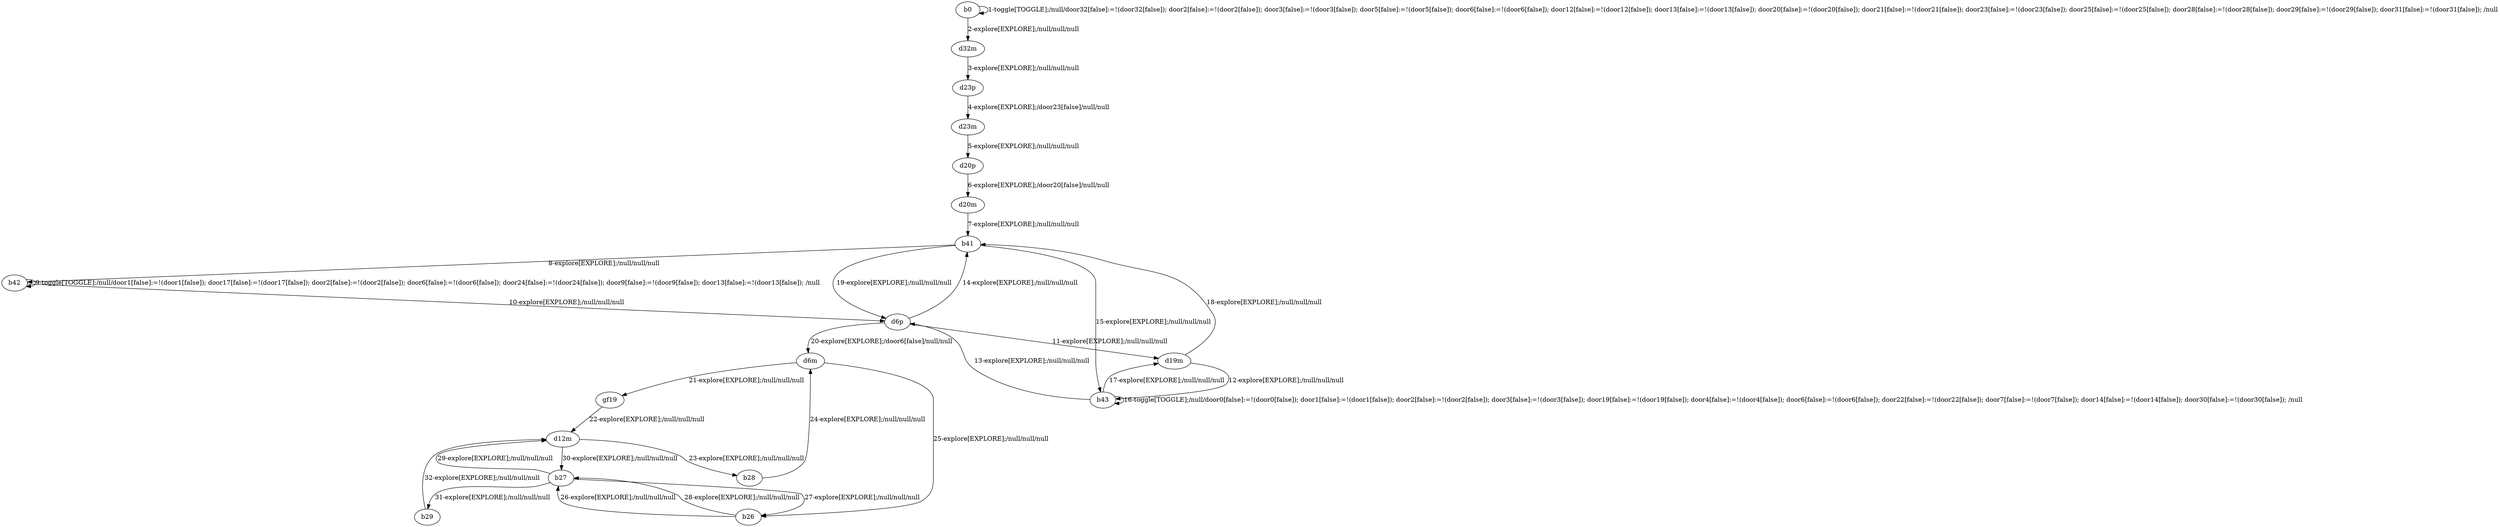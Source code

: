 # Total number of goals covered by this test: 2
# b29 --> d12m
# b27 --> b29

digraph g {
"b0" -> "b0" [label = "1-toggle[TOGGLE];/null/door32[false]:=!(door32[false]); door2[false]:=!(door2[false]); door3[false]:=!(door3[false]); door5[false]:=!(door5[false]); door6[false]:=!(door6[false]); door12[false]:=!(door12[false]); door13[false]:=!(door13[false]); door20[false]:=!(door20[false]); door21[false]:=!(door21[false]); door23[false]:=!(door23[false]); door25[false]:=!(door25[false]); door28[false]:=!(door28[false]); door29[false]:=!(door29[false]); door31[false]:=!(door31[false]); /null"];
"b0" -> "d32m" [label = "2-explore[EXPLORE];/null/null/null"];
"d32m" -> "d23p" [label = "3-explore[EXPLORE];/null/null/null"];
"d23p" -> "d23m" [label = "4-explore[EXPLORE];/door23[false]/null/null"];
"d23m" -> "d20p" [label = "5-explore[EXPLORE];/null/null/null"];
"d20p" -> "d20m" [label = "6-explore[EXPLORE];/door20[false]/null/null"];
"d20m" -> "b41" [label = "7-explore[EXPLORE];/null/null/null"];
"b41" -> "b42" [label = "8-explore[EXPLORE];/null/null/null"];
"b42" -> "b42" [label = "9-toggle[TOGGLE];/null/door1[false]:=!(door1[false]); door17[false]:=!(door17[false]); door2[false]:=!(door2[false]); door6[false]:=!(door6[false]); door24[false]:=!(door24[false]); door9[false]:=!(door9[false]); door13[false]:=!(door13[false]); /null"];
"b42" -> "d6p" [label = "10-explore[EXPLORE];/null/null/null"];
"d6p" -> "d19m" [label = "11-explore[EXPLORE];/null/null/null"];
"d19m" -> "b43" [label = "12-explore[EXPLORE];/null/null/null"];
"b43" -> "d6p" [label = "13-explore[EXPLORE];/null/null/null"];
"d6p" -> "b41" [label = "14-explore[EXPLORE];/null/null/null"];
"b41" -> "b43" [label = "15-explore[EXPLORE];/null/null/null"];
"b43" -> "b43" [label = "16-toggle[TOGGLE];/null/door0[false]:=!(door0[false]); door1[false]:=!(door1[false]); door2[false]:=!(door2[false]); door3[false]:=!(door3[false]); door19[false]:=!(door19[false]); door4[false]:=!(door4[false]); door6[false]:=!(door6[false]); door22[false]:=!(door22[false]); door7[false]:=!(door7[false]); door14[false]:=!(door14[false]); door30[false]:=!(door30[false]); /null"];
"b43" -> "d19m" [label = "17-explore[EXPLORE];/null/null/null"];
"d19m" -> "b41" [label = "18-explore[EXPLORE];/null/null/null"];
"b41" -> "d6p" [label = "19-explore[EXPLORE];/null/null/null"];
"d6p" -> "d6m" [label = "20-explore[EXPLORE];/door6[false]/null/null"];
"d6m" -> "gf19" [label = "21-explore[EXPLORE];/null/null/null"];
"gf19" -> "d12m" [label = "22-explore[EXPLORE];/null/null/null"];
"d12m" -> "b28" [label = "23-explore[EXPLORE];/null/null/null"];
"b28" -> "d6m" [label = "24-explore[EXPLORE];/null/null/null"];
"d6m" -> "b26" [label = "25-explore[EXPLORE];/null/null/null"];
"b26" -> "b27" [label = "26-explore[EXPLORE];/null/null/null"];
"b27" -> "b26" [label = "27-explore[EXPLORE];/null/null/null"];
"b26" -> "b27" [label = "28-explore[EXPLORE];/null/null/null"];
"b27" -> "d12m" [label = "29-explore[EXPLORE];/null/null/null"];
"d12m" -> "b27" [label = "30-explore[EXPLORE];/null/null/null"];
"b27" -> "b29" [label = "31-explore[EXPLORE];/null/null/null"];
"b29" -> "d12m" [label = "32-explore[EXPLORE];/null/null/null"];
}